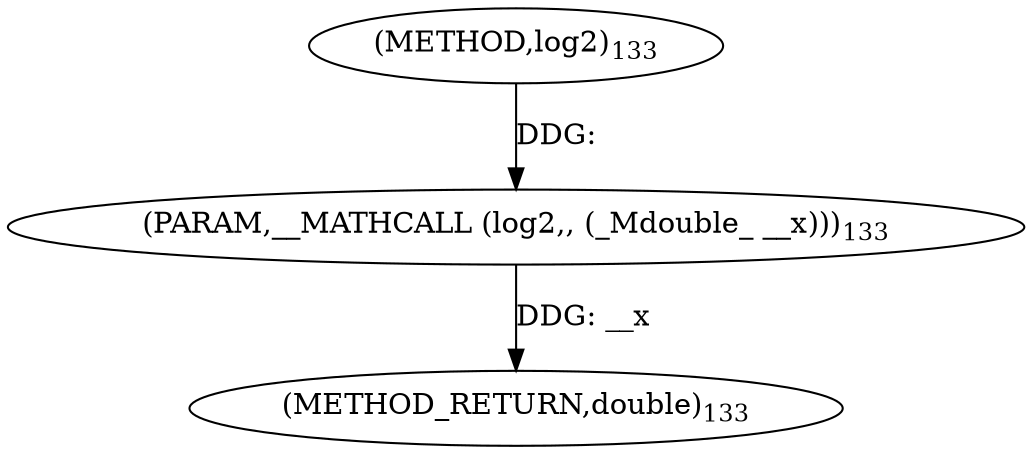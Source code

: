 digraph "log2" {  
"20560" [label = <(METHOD,log2)<SUB>133</SUB>> ]
"20562" [label = <(METHOD_RETURN,double)<SUB>133</SUB>> ]
"20561" [label = <(PARAM,__MATHCALL (log2,, (_Mdouble_ __x)))<SUB>133</SUB>> ]
  "20561" -> "20562"  [ label = "DDG: __x"] 
  "20560" -> "20561"  [ label = "DDG: "] 
}
